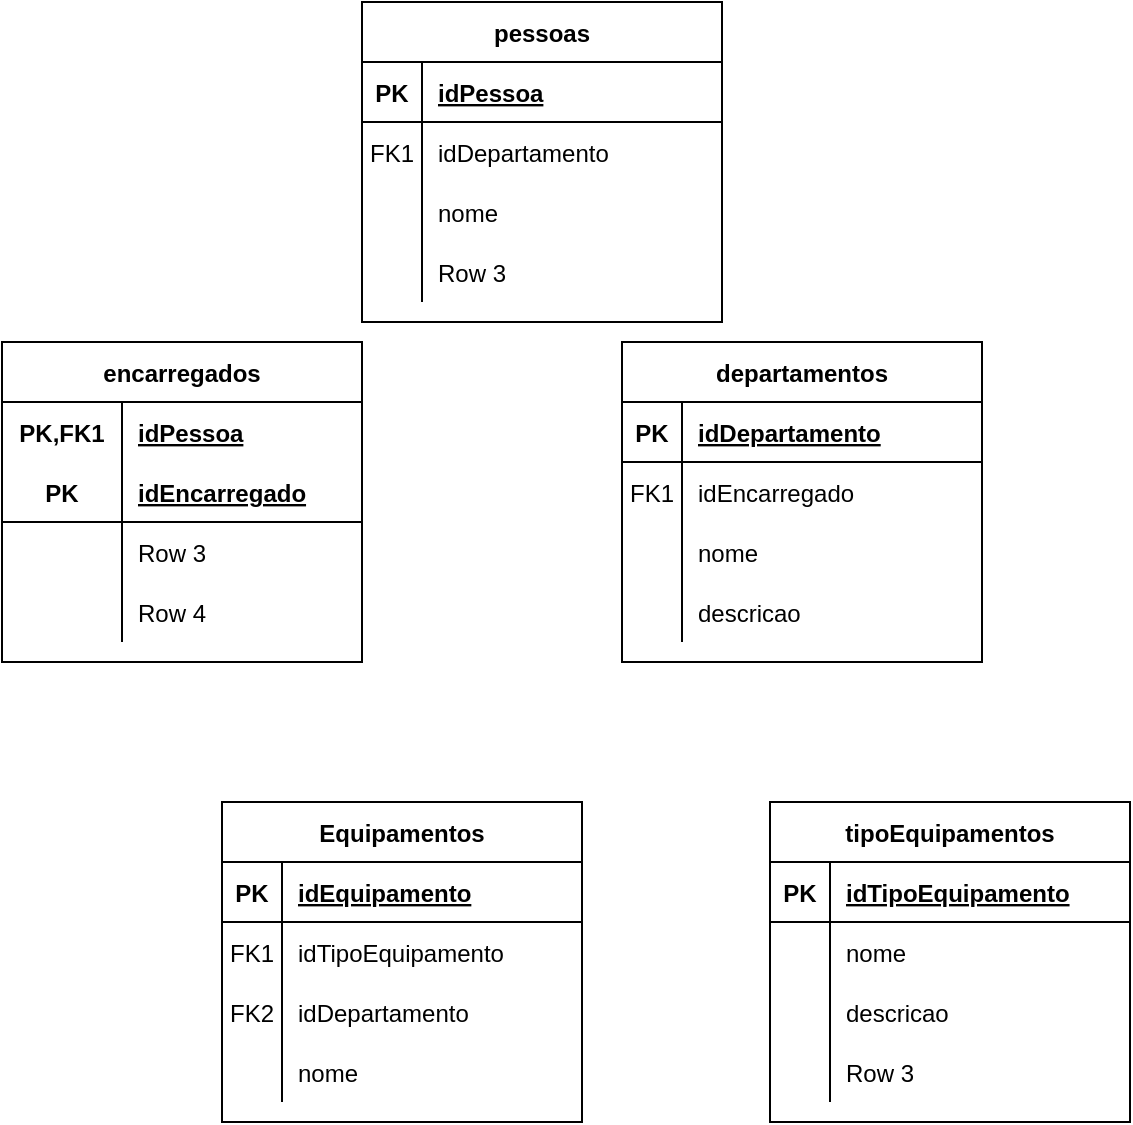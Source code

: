 <mxfile version="14.7.3" type="github">
  <diagram id="C5RBs43oDa-KdzZeNtuy" name="Page-1">
    <mxGraphModel dx="868" dy="414" grid="1" gridSize="10" guides="1" tooltips="1" connect="1" arrows="1" fold="1" page="1" pageScale="1" pageWidth="827" pageHeight="1169" math="0" shadow="0">
      <root>
        <mxCell id="WIyWlLk6GJQsqaUBKTNV-0" />
        <mxCell id="WIyWlLk6GJQsqaUBKTNV-1" parent="WIyWlLk6GJQsqaUBKTNV-0" />
        <mxCell id="wUNTVRCikNbiuuo6Loig-10" value="Equipamentos" style="shape=table;startSize=30;container=1;collapsible=1;childLayout=tableLayout;fixedRows=1;rowLines=0;fontStyle=1;align=center;resizeLast=1;" vertex="1" parent="WIyWlLk6GJQsqaUBKTNV-1">
          <mxGeometry x="190" y="480" width="180" height="160" as="geometry" />
        </mxCell>
        <mxCell id="wUNTVRCikNbiuuo6Loig-11" value="" style="shape=partialRectangle;collapsible=0;dropTarget=0;pointerEvents=0;fillColor=none;top=0;left=0;bottom=1;right=0;points=[[0,0.5],[1,0.5]];portConstraint=eastwest;" vertex="1" parent="wUNTVRCikNbiuuo6Loig-10">
          <mxGeometry y="30" width="180" height="30" as="geometry" />
        </mxCell>
        <mxCell id="wUNTVRCikNbiuuo6Loig-12" value="PK" style="shape=partialRectangle;connectable=0;fillColor=none;top=0;left=0;bottom=0;right=0;fontStyle=1;overflow=hidden;" vertex="1" parent="wUNTVRCikNbiuuo6Loig-11">
          <mxGeometry width="30" height="30" as="geometry" />
        </mxCell>
        <mxCell id="wUNTVRCikNbiuuo6Loig-13" value="idEquipamento" style="shape=partialRectangle;connectable=0;fillColor=none;top=0;left=0;bottom=0;right=0;align=left;spacingLeft=6;fontStyle=5;overflow=hidden;" vertex="1" parent="wUNTVRCikNbiuuo6Loig-11">
          <mxGeometry x="30" width="150" height="30" as="geometry" />
        </mxCell>
        <mxCell id="wUNTVRCikNbiuuo6Loig-14" value="" style="shape=partialRectangle;collapsible=0;dropTarget=0;pointerEvents=0;fillColor=none;top=0;left=0;bottom=0;right=0;points=[[0,0.5],[1,0.5]];portConstraint=eastwest;" vertex="1" parent="wUNTVRCikNbiuuo6Loig-10">
          <mxGeometry y="60" width="180" height="30" as="geometry" />
        </mxCell>
        <mxCell id="wUNTVRCikNbiuuo6Loig-15" value="FK1" style="shape=partialRectangle;connectable=0;fillColor=none;top=0;left=0;bottom=0;right=0;editable=1;overflow=hidden;" vertex="1" parent="wUNTVRCikNbiuuo6Loig-14">
          <mxGeometry width="30" height="30" as="geometry" />
        </mxCell>
        <mxCell id="wUNTVRCikNbiuuo6Loig-16" value="idTipoEquipamento" style="shape=partialRectangle;connectable=0;fillColor=none;top=0;left=0;bottom=0;right=0;align=left;spacingLeft=6;overflow=hidden;" vertex="1" parent="wUNTVRCikNbiuuo6Loig-14">
          <mxGeometry x="30" width="150" height="30" as="geometry" />
        </mxCell>
        <mxCell id="wUNTVRCikNbiuuo6Loig-17" value="" style="shape=partialRectangle;collapsible=0;dropTarget=0;pointerEvents=0;fillColor=none;top=0;left=0;bottom=0;right=0;points=[[0,0.5],[1,0.5]];portConstraint=eastwest;" vertex="1" parent="wUNTVRCikNbiuuo6Loig-10">
          <mxGeometry y="90" width="180" height="30" as="geometry" />
        </mxCell>
        <mxCell id="wUNTVRCikNbiuuo6Loig-18" value="FK2" style="shape=partialRectangle;connectable=0;fillColor=none;top=0;left=0;bottom=0;right=0;editable=1;overflow=hidden;" vertex="1" parent="wUNTVRCikNbiuuo6Loig-17">
          <mxGeometry width="30" height="30" as="geometry" />
        </mxCell>
        <mxCell id="wUNTVRCikNbiuuo6Loig-19" value="idDepartamento" style="shape=partialRectangle;connectable=0;fillColor=none;top=0;left=0;bottom=0;right=0;align=left;spacingLeft=6;overflow=hidden;" vertex="1" parent="wUNTVRCikNbiuuo6Loig-17">
          <mxGeometry x="30" width="150" height="30" as="geometry" />
        </mxCell>
        <mxCell id="wUNTVRCikNbiuuo6Loig-20" value="" style="shape=partialRectangle;collapsible=0;dropTarget=0;pointerEvents=0;fillColor=none;top=0;left=0;bottom=0;right=0;points=[[0,0.5],[1,0.5]];portConstraint=eastwest;" vertex="1" parent="wUNTVRCikNbiuuo6Loig-10">
          <mxGeometry y="120" width="180" height="30" as="geometry" />
        </mxCell>
        <mxCell id="wUNTVRCikNbiuuo6Loig-21" value="" style="shape=partialRectangle;connectable=0;fillColor=none;top=0;left=0;bottom=0;right=0;editable=1;overflow=hidden;" vertex="1" parent="wUNTVRCikNbiuuo6Loig-20">
          <mxGeometry width="30" height="30" as="geometry" />
        </mxCell>
        <mxCell id="wUNTVRCikNbiuuo6Loig-22" value="nome" style="shape=partialRectangle;connectable=0;fillColor=none;top=0;left=0;bottom=0;right=0;align=left;spacingLeft=6;overflow=hidden;" vertex="1" parent="wUNTVRCikNbiuuo6Loig-20">
          <mxGeometry x="30" width="150" height="30" as="geometry" />
        </mxCell>
        <mxCell id="wUNTVRCikNbiuuo6Loig-23" value="tipoEquipamentos" style="shape=table;startSize=30;container=1;collapsible=1;childLayout=tableLayout;fixedRows=1;rowLines=0;fontStyle=1;align=center;resizeLast=1;" vertex="1" parent="WIyWlLk6GJQsqaUBKTNV-1">
          <mxGeometry x="464" y="480" width="180" height="160" as="geometry" />
        </mxCell>
        <mxCell id="wUNTVRCikNbiuuo6Loig-24" value="" style="shape=partialRectangle;collapsible=0;dropTarget=0;pointerEvents=0;fillColor=none;top=0;left=0;bottom=1;right=0;points=[[0,0.5],[1,0.5]];portConstraint=eastwest;" vertex="1" parent="wUNTVRCikNbiuuo6Loig-23">
          <mxGeometry y="30" width="180" height="30" as="geometry" />
        </mxCell>
        <mxCell id="wUNTVRCikNbiuuo6Loig-25" value="PK" style="shape=partialRectangle;connectable=0;fillColor=none;top=0;left=0;bottom=0;right=0;fontStyle=1;overflow=hidden;" vertex="1" parent="wUNTVRCikNbiuuo6Loig-24">
          <mxGeometry width="30" height="30" as="geometry" />
        </mxCell>
        <mxCell id="wUNTVRCikNbiuuo6Loig-26" value="idTipoEquipamento" style="shape=partialRectangle;connectable=0;fillColor=none;top=0;left=0;bottom=0;right=0;align=left;spacingLeft=6;fontStyle=5;overflow=hidden;" vertex="1" parent="wUNTVRCikNbiuuo6Loig-24">
          <mxGeometry x="30" width="150" height="30" as="geometry" />
        </mxCell>
        <mxCell id="wUNTVRCikNbiuuo6Loig-27" value="" style="shape=partialRectangle;collapsible=0;dropTarget=0;pointerEvents=0;fillColor=none;top=0;left=0;bottom=0;right=0;points=[[0,0.5],[1,0.5]];portConstraint=eastwest;" vertex="1" parent="wUNTVRCikNbiuuo6Loig-23">
          <mxGeometry y="60" width="180" height="30" as="geometry" />
        </mxCell>
        <mxCell id="wUNTVRCikNbiuuo6Loig-28" value="" style="shape=partialRectangle;connectable=0;fillColor=none;top=0;left=0;bottom=0;right=0;editable=1;overflow=hidden;" vertex="1" parent="wUNTVRCikNbiuuo6Loig-27">
          <mxGeometry width="30" height="30" as="geometry" />
        </mxCell>
        <mxCell id="wUNTVRCikNbiuuo6Loig-29" value="nome" style="shape=partialRectangle;connectable=0;fillColor=none;top=0;left=0;bottom=0;right=0;align=left;spacingLeft=6;overflow=hidden;" vertex="1" parent="wUNTVRCikNbiuuo6Loig-27">
          <mxGeometry x="30" width="150" height="30" as="geometry" />
        </mxCell>
        <mxCell id="wUNTVRCikNbiuuo6Loig-30" value="" style="shape=partialRectangle;collapsible=0;dropTarget=0;pointerEvents=0;fillColor=none;top=0;left=0;bottom=0;right=0;points=[[0,0.5],[1,0.5]];portConstraint=eastwest;" vertex="1" parent="wUNTVRCikNbiuuo6Loig-23">
          <mxGeometry y="90" width="180" height="30" as="geometry" />
        </mxCell>
        <mxCell id="wUNTVRCikNbiuuo6Loig-31" value="" style="shape=partialRectangle;connectable=0;fillColor=none;top=0;left=0;bottom=0;right=0;editable=1;overflow=hidden;" vertex="1" parent="wUNTVRCikNbiuuo6Loig-30">
          <mxGeometry width="30" height="30" as="geometry" />
        </mxCell>
        <mxCell id="wUNTVRCikNbiuuo6Loig-32" value="descricao" style="shape=partialRectangle;connectable=0;fillColor=none;top=0;left=0;bottom=0;right=0;align=left;spacingLeft=6;overflow=hidden;" vertex="1" parent="wUNTVRCikNbiuuo6Loig-30">
          <mxGeometry x="30" width="150" height="30" as="geometry" />
        </mxCell>
        <mxCell id="wUNTVRCikNbiuuo6Loig-33" value="" style="shape=partialRectangle;collapsible=0;dropTarget=0;pointerEvents=0;fillColor=none;top=0;left=0;bottom=0;right=0;points=[[0,0.5],[1,0.5]];portConstraint=eastwest;" vertex="1" parent="wUNTVRCikNbiuuo6Loig-23">
          <mxGeometry y="120" width="180" height="30" as="geometry" />
        </mxCell>
        <mxCell id="wUNTVRCikNbiuuo6Loig-34" value="" style="shape=partialRectangle;connectable=0;fillColor=none;top=0;left=0;bottom=0;right=0;editable=1;overflow=hidden;" vertex="1" parent="wUNTVRCikNbiuuo6Loig-33">
          <mxGeometry width="30" height="30" as="geometry" />
        </mxCell>
        <mxCell id="wUNTVRCikNbiuuo6Loig-35" value="Row 3" style="shape=partialRectangle;connectable=0;fillColor=none;top=0;left=0;bottom=0;right=0;align=left;spacingLeft=6;overflow=hidden;" vertex="1" parent="wUNTVRCikNbiuuo6Loig-33">
          <mxGeometry x="30" width="150" height="30" as="geometry" />
        </mxCell>
        <mxCell id="wUNTVRCikNbiuuo6Loig-36" value="departamentos" style="shape=table;startSize=30;container=1;collapsible=1;childLayout=tableLayout;fixedRows=1;rowLines=0;fontStyle=1;align=center;resizeLast=1;" vertex="1" parent="WIyWlLk6GJQsqaUBKTNV-1">
          <mxGeometry x="390" y="250" width="180" height="160" as="geometry" />
        </mxCell>
        <mxCell id="wUNTVRCikNbiuuo6Loig-37" value="" style="shape=partialRectangle;collapsible=0;dropTarget=0;pointerEvents=0;fillColor=none;top=0;left=0;bottom=1;right=0;points=[[0,0.5],[1,0.5]];portConstraint=eastwest;" vertex="1" parent="wUNTVRCikNbiuuo6Loig-36">
          <mxGeometry y="30" width="180" height="30" as="geometry" />
        </mxCell>
        <mxCell id="wUNTVRCikNbiuuo6Loig-38" value="PK" style="shape=partialRectangle;connectable=0;fillColor=none;top=0;left=0;bottom=0;right=0;fontStyle=1;overflow=hidden;" vertex="1" parent="wUNTVRCikNbiuuo6Loig-37">
          <mxGeometry width="30" height="30" as="geometry" />
        </mxCell>
        <mxCell id="wUNTVRCikNbiuuo6Loig-39" value="idDepartamento" style="shape=partialRectangle;connectable=0;fillColor=none;top=0;left=0;bottom=0;right=0;align=left;spacingLeft=6;fontStyle=5;overflow=hidden;" vertex="1" parent="wUNTVRCikNbiuuo6Loig-37">
          <mxGeometry x="30" width="150" height="30" as="geometry" />
        </mxCell>
        <mxCell id="wUNTVRCikNbiuuo6Loig-40" value="" style="shape=partialRectangle;collapsible=0;dropTarget=0;pointerEvents=0;fillColor=none;top=0;left=0;bottom=0;right=0;points=[[0,0.5],[1,0.5]];portConstraint=eastwest;" vertex="1" parent="wUNTVRCikNbiuuo6Loig-36">
          <mxGeometry y="60" width="180" height="30" as="geometry" />
        </mxCell>
        <mxCell id="wUNTVRCikNbiuuo6Loig-41" value="FK1" style="shape=partialRectangle;connectable=0;fillColor=none;top=0;left=0;bottom=0;right=0;editable=1;overflow=hidden;" vertex="1" parent="wUNTVRCikNbiuuo6Loig-40">
          <mxGeometry width="30" height="30" as="geometry" />
        </mxCell>
        <mxCell id="wUNTVRCikNbiuuo6Loig-42" value="idEncarregado" style="shape=partialRectangle;connectable=0;fillColor=none;top=0;left=0;bottom=0;right=0;align=left;spacingLeft=6;overflow=hidden;" vertex="1" parent="wUNTVRCikNbiuuo6Loig-40">
          <mxGeometry x="30" width="150" height="30" as="geometry" />
        </mxCell>
        <mxCell id="wUNTVRCikNbiuuo6Loig-43" value="" style="shape=partialRectangle;collapsible=0;dropTarget=0;pointerEvents=0;fillColor=none;top=0;left=0;bottom=0;right=0;points=[[0,0.5],[1,0.5]];portConstraint=eastwest;" vertex="1" parent="wUNTVRCikNbiuuo6Loig-36">
          <mxGeometry y="90" width="180" height="30" as="geometry" />
        </mxCell>
        <mxCell id="wUNTVRCikNbiuuo6Loig-44" value="" style="shape=partialRectangle;connectable=0;fillColor=none;top=0;left=0;bottom=0;right=0;editable=1;overflow=hidden;" vertex="1" parent="wUNTVRCikNbiuuo6Loig-43">
          <mxGeometry width="30" height="30" as="geometry" />
        </mxCell>
        <mxCell id="wUNTVRCikNbiuuo6Loig-45" value="nome" style="shape=partialRectangle;connectable=0;fillColor=none;top=0;left=0;bottom=0;right=0;align=left;spacingLeft=6;overflow=hidden;" vertex="1" parent="wUNTVRCikNbiuuo6Loig-43">
          <mxGeometry x="30" width="150" height="30" as="geometry" />
        </mxCell>
        <mxCell id="wUNTVRCikNbiuuo6Loig-46" value="" style="shape=partialRectangle;collapsible=0;dropTarget=0;pointerEvents=0;fillColor=none;top=0;left=0;bottom=0;right=0;points=[[0,0.5],[1,0.5]];portConstraint=eastwest;" vertex="1" parent="wUNTVRCikNbiuuo6Loig-36">
          <mxGeometry y="120" width="180" height="30" as="geometry" />
        </mxCell>
        <mxCell id="wUNTVRCikNbiuuo6Loig-47" value="" style="shape=partialRectangle;connectable=0;fillColor=none;top=0;left=0;bottom=0;right=0;editable=1;overflow=hidden;" vertex="1" parent="wUNTVRCikNbiuuo6Loig-46">
          <mxGeometry width="30" height="30" as="geometry" />
        </mxCell>
        <mxCell id="wUNTVRCikNbiuuo6Loig-48" value="descricao" style="shape=partialRectangle;connectable=0;fillColor=none;top=0;left=0;bottom=0;right=0;align=left;spacingLeft=6;overflow=hidden;" vertex="1" parent="wUNTVRCikNbiuuo6Loig-46">
          <mxGeometry x="30" width="150" height="30" as="geometry" />
        </mxCell>
        <mxCell id="wUNTVRCikNbiuuo6Loig-62" value="encarregados" style="shape=table;startSize=30;container=1;collapsible=1;childLayout=tableLayout;fixedRows=1;rowLines=0;fontStyle=1;align=center;resizeLast=1;" vertex="1" parent="WIyWlLk6GJQsqaUBKTNV-1">
          <mxGeometry x="80" y="250" width="180" height="160" as="geometry" />
        </mxCell>
        <mxCell id="wUNTVRCikNbiuuo6Loig-63" value="" style="shape=partialRectangle;collapsible=0;dropTarget=0;pointerEvents=0;fillColor=none;top=0;left=0;bottom=0;right=0;points=[[0,0.5],[1,0.5]];portConstraint=eastwest;" vertex="1" parent="wUNTVRCikNbiuuo6Loig-62">
          <mxGeometry y="30" width="180" height="30" as="geometry" />
        </mxCell>
        <mxCell id="wUNTVRCikNbiuuo6Loig-64" value="PK,FK1" style="shape=partialRectangle;connectable=0;fillColor=none;top=0;left=0;bottom=0;right=0;fontStyle=1;overflow=hidden;" vertex="1" parent="wUNTVRCikNbiuuo6Loig-63">
          <mxGeometry width="60" height="30" as="geometry" />
        </mxCell>
        <mxCell id="wUNTVRCikNbiuuo6Loig-65" value="idPessoa" style="shape=partialRectangle;connectable=0;fillColor=none;top=0;left=0;bottom=0;right=0;align=left;spacingLeft=6;fontStyle=5;overflow=hidden;" vertex="1" parent="wUNTVRCikNbiuuo6Loig-63">
          <mxGeometry x="60" width="120" height="30" as="geometry" />
        </mxCell>
        <mxCell id="wUNTVRCikNbiuuo6Loig-66" value="" style="shape=partialRectangle;collapsible=0;dropTarget=0;pointerEvents=0;fillColor=none;top=0;left=0;bottom=1;right=0;points=[[0,0.5],[1,0.5]];portConstraint=eastwest;" vertex="1" parent="wUNTVRCikNbiuuo6Loig-62">
          <mxGeometry y="60" width="180" height="30" as="geometry" />
        </mxCell>
        <mxCell id="wUNTVRCikNbiuuo6Loig-67" value="PK" style="shape=partialRectangle;connectable=0;fillColor=none;top=0;left=0;bottom=0;right=0;fontStyle=1;overflow=hidden;" vertex="1" parent="wUNTVRCikNbiuuo6Loig-66">
          <mxGeometry width="60" height="30" as="geometry" />
        </mxCell>
        <mxCell id="wUNTVRCikNbiuuo6Loig-68" value="idEncarregado" style="shape=partialRectangle;connectable=0;fillColor=none;top=0;left=0;bottom=0;right=0;align=left;spacingLeft=6;fontStyle=5;overflow=hidden;" vertex="1" parent="wUNTVRCikNbiuuo6Loig-66">
          <mxGeometry x="60" width="120" height="30" as="geometry" />
        </mxCell>
        <mxCell id="wUNTVRCikNbiuuo6Loig-69" value="" style="shape=partialRectangle;collapsible=0;dropTarget=0;pointerEvents=0;fillColor=none;top=0;left=0;bottom=0;right=0;points=[[0,0.5],[1,0.5]];portConstraint=eastwest;" vertex="1" parent="wUNTVRCikNbiuuo6Loig-62">
          <mxGeometry y="90" width="180" height="30" as="geometry" />
        </mxCell>
        <mxCell id="wUNTVRCikNbiuuo6Loig-70" value="" style="shape=partialRectangle;connectable=0;fillColor=none;top=0;left=0;bottom=0;right=0;editable=1;overflow=hidden;" vertex="1" parent="wUNTVRCikNbiuuo6Loig-69">
          <mxGeometry width="60" height="30" as="geometry" />
        </mxCell>
        <mxCell id="wUNTVRCikNbiuuo6Loig-71" value="Row 3" style="shape=partialRectangle;connectable=0;fillColor=none;top=0;left=0;bottom=0;right=0;align=left;spacingLeft=6;overflow=hidden;" vertex="1" parent="wUNTVRCikNbiuuo6Loig-69">
          <mxGeometry x="60" width="120" height="30" as="geometry" />
        </mxCell>
        <mxCell id="wUNTVRCikNbiuuo6Loig-72" value="" style="shape=partialRectangle;collapsible=0;dropTarget=0;pointerEvents=0;fillColor=none;top=0;left=0;bottom=0;right=0;points=[[0,0.5],[1,0.5]];portConstraint=eastwest;" vertex="1" parent="wUNTVRCikNbiuuo6Loig-62">
          <mxGeometry y="120" width="180" height="30" as="geometry" />
        </mxCell>
        <mxCell id="wUNTVRCikNbiuuo6Loig-73" value="" style="shape=partialRectangle;connectable=0;fillColor=none;top=0;left=0;bottom=0;right=0;editable=1;overflow=hidden;" vertex="1" parent="wUNTVRCikNbiuuo6Loig-72">
          <mxGeometry width="60" height="30" as="geometry" />
        </mxCell>
        <mxCell id="wUNTVRCikNbiuuo6Loig-74" value="Row 4" style="shape=partialRectangle;connectable=0;fillColor=none;top=0;left=0;bottom=0;right=0;align=left;spacingLeft=6;overflow=hidden;" vertex="1" parent="wUNTVRCikNbiuuo6Loig-72">
          <mxGeometry x="60" width="120" height="30" as="geometry" />
        </mxCell>
        <mxCell id="wUNTVRCikNbiuuo6Loig-75" value="pessoas" style="shape=table;startSize=30;container=1;collapsible=1;childLayout=tableLayout;fixedRows=1;rowLines=0;fontStyle=1;align=center;resizeLast=1;" vertex="1" parent="WIyWlLk6GJQsqaUBKTNV-1">
          <mxGeometry x="260" y="80" width="180" height="160" as="geometry" />
        </mxCell>
        <mxCell id="wUNTVRCikNbiuuo6Loig-76" value="" style="shape=partialRectangle;collapsible=0;dropTarget=0;pointerEvents=0;fillColor=none;top=0;left=0;bottom=1;right=0;points=[[0,0.5],[1,0.5]];portConstraint=eastwest;" vertex="1" parent="wUNTVRCikNbiuuo6Loig-75">
          <mxGeometry y="30" width="180" height="30" as="geometry" />
        </mxCell>
        <mxCell id="wUNTVRCikNbiuuo6Loig-77" value="PK" style="shape=partialRectangle;connectable=0;fillColor=none;top=0;left=0;bottom=0;right=0;fontStyle=1;overflow=hidden;" vertex="1" parent="wUNTVRCikNbiuuo6Loig-76">
          <mxGeometry width="30" height="30" as="geometry" />
        </mxCell>
        <mxCell id="wUNTVRCikNbiuuo6Loig-78" value="idPessoa" style="shape=partialRectangle;connectable=0;fillColor=none;top=0;left=0;bottom=0;right=0;align=left;spacingLeft=6;fontStyle=5;overflow=hidden;" vertex="1" parent="wUNTVRCikNbiuuo6Loig-76">
          <mxGeometry x="30" width="150" height="30" as="geometry" />
        </mxCell>
        <mxCell id="wUNTVRCikNbiuuo6Loig-79" value="" style="shape=partialRectangle;collapsible=0;dropTarget=0;pointerEvents=0;fillColor=none;top=0;left=0;bottom=0;right=0;points=[[0,0.5],[1,0.5]];portConstraint=eastwest;" vertex="1" parent="wUNTVRCikNbiuuo6Loig-75">
          <mxGeometry y="60" width="180" height="30" as="geometry" />
        </mxCell>
        <mxCell id="wUNTVRCikNbiuuo6Loig-80" value="FK1" style="shape=partialRectangle;connectable=0;fillColor=none;top=0;left=0;bottom=0;right=0;editable=1;overflow=hidden;" vertex="1" parent="wUNTVRCikNbiuuo6Loig-79">
          <mxGeometry width="30" height="30" as="geometry" />
        </mxCell>
        <mxCell id="wUNTVRCikNbiuuo6Loig-81" value="idDepartamento" style="shape=partialRectangle;connectable=0;fillColor=none;top=0;left=0;bottom=0;right=0;align=left;spacingLeft=6;overflow=hidden;" vertex="1" parent="wUNTVRCikNbiuuo6Loig-79">
          <mxGeometry x="30" width="150" height="30" as="geometry" />
        </mxCell>
        <mxCell id="wUNTVRCikNbiuuo6Loig-82" value="" style="shape=partialRectangle;collapsible=0;dropTarget=0;pointerEvents=0;fillColor=none;top=0;left=0;bottom=0;right=0;points=[[0,0.5],[1,0.5]];portConstraint=eastwest;" vertex="1" parent="wUNTVRCikNbiuuo6Loig-75">
          <mxGeometry y="90" width="180" height="30" as="geometry" />
        </mxCell>
        <mxCell id="wUNTVRCikNbiuuo6Loig-83" value="" style="shape=partialRectangle;connectable=0;fillColor=none;top=0;left=0;bottom=0;right=0;editable=1;overflow=hidden;" vertex="1" parent="wUNTVRCikNbiuuo6Loig-82">
          <mxGeometry width="30" height="30" as="geometry" />
        </mxCell>
        <mxCell id="wUNTVRCikNbiuuo6Loig-84" value="nome" style="shape=partialRectangle;connectable=0;fillColor=none;top=0;left=0;bottom=0;right=0;align=left;spacingLeft=6;overflow=hidden;" vertex="1" parent="wUNTVRCikNbiuuo6Loig-82">
          <mxGeometry x="30" width="150" height="30" as="geometry" />
        </mxCell>
        <mxCell id="wUNTVRCikNbiuuo6Loig-85" value="" style="shape=partialRectangle;collapsible=0;dropTarget=0;pointerEvents=0;fillColor=none;top=0;left=0;bottom=0;right=0;points=[[0,0.5],[1,0.5]];portConstraint=eastwest;" vertex="1" parent="wUNTVRCikNbiuuo6Loig-75">
          <mxGeometry y="120" width="180" height="30" as="geometry" />
        </mxCell>
        <mxCell id="wUNTVRCikNbiuuo6Loig-86" value="" style="shape=partialRectangle;connectable=0;fillColor=none;top=0;left=0;bottom=0;right=0;editable=1;overflow=hidden;" vertex="1" parent="wUNTVRCikNbiuuo6Loig-85">
          <mxGeometry width="30" height="30" as="geometry" />
        </mxCell>
        <mxCell id="wUNTVRCikNbiuuo6Loig-87" value="Row 3" style="shape=partialRectangle;connectable=0;fillColor=none;top=0;left=0;bottom=0;right=0;align=left;spacingLeft=6;overflow=hidden;" vertex="1" parent="wUNTVRCikNbiuuo6Loig-85">
          <mxGeometry x="30" width="150" height="30" as="geometry" />
        </mxCell>
      </root>
    </mxGraphModel>
  </diagram>
</mxfile>
